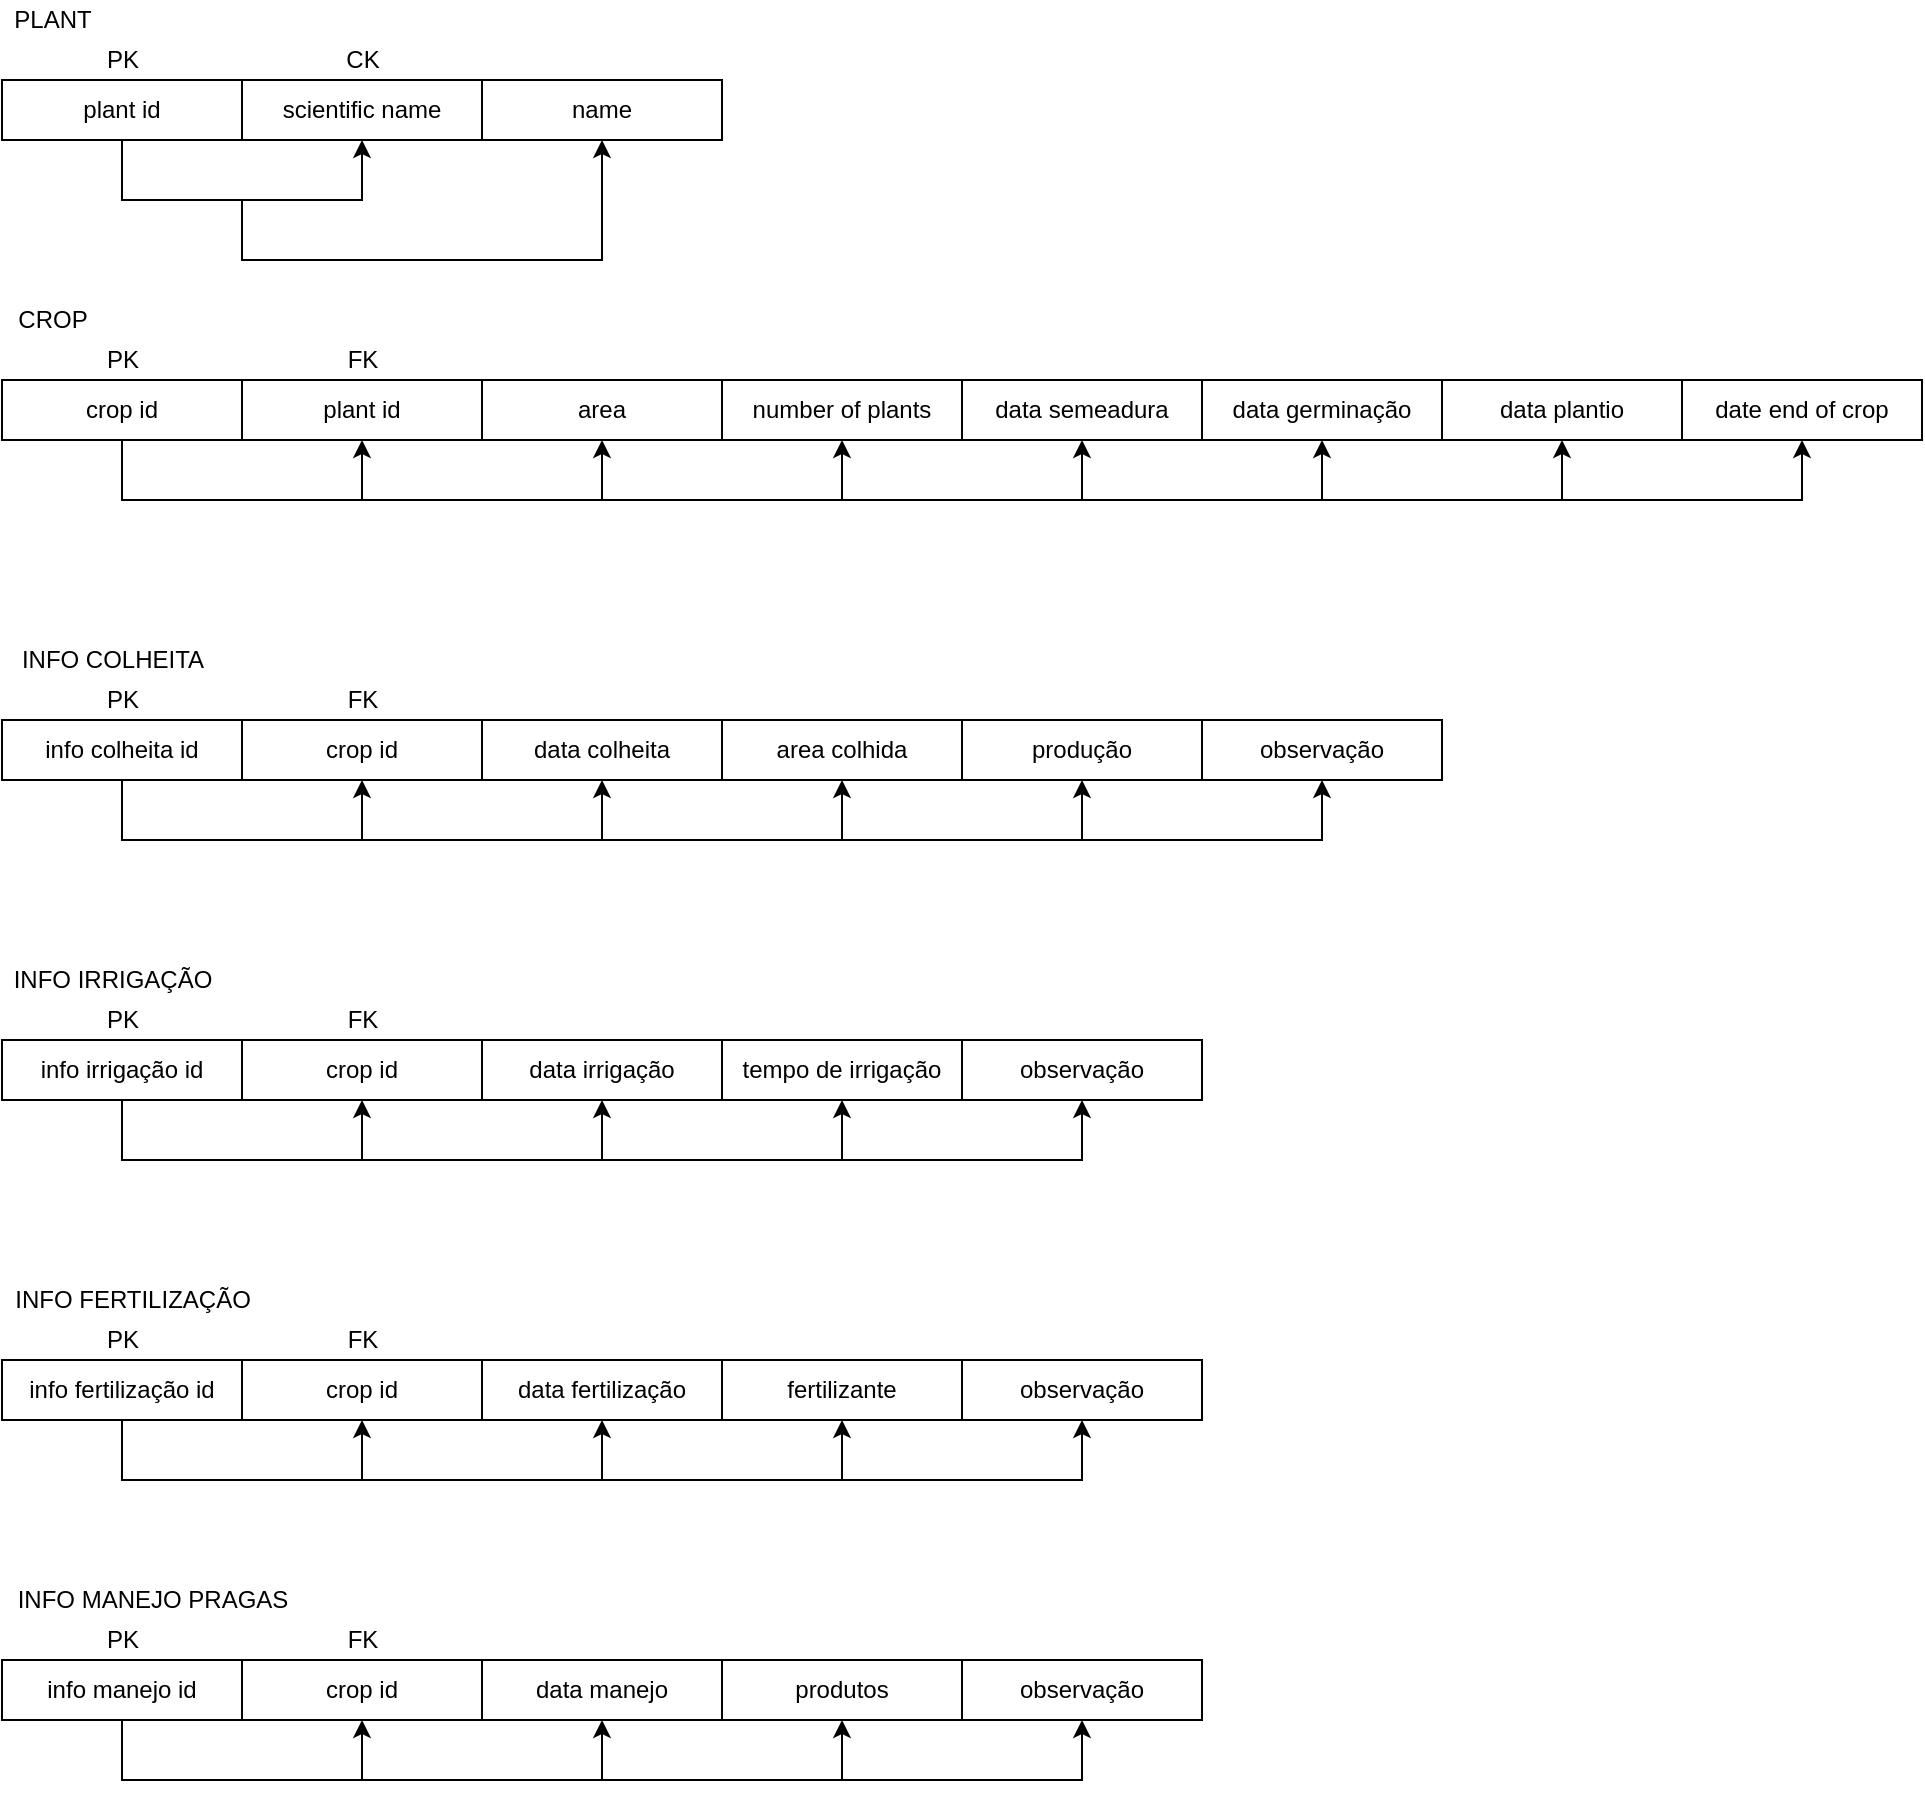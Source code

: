 <mxfile version="16.1.2" type="device"><diagram id="R2lEEEUBdFMjLlhIrx00" name="Page-1"><mxGraphModel dx="868" dy="593" grid="1" gridSize="10" guides="1" tooltips="1" connect="1" arrows="1" fold="1" page="1" pageScale="1" pageWidth="850" pageHeight="1100" math="0" shadow="0" extFonts="Permanent Marker^https://fonts.googleapis.com/css?family=Permanent+Marker"><root><mxCell id="0"/><mxCell id="1" parent="0"/><mxCell id="eOsGhqvjalcYXfXRWb8f-1" value="plant id" style="rounded=0;whiteSpace=wrap;html=1;fillColor=default;" parent="1" vertex="1"><mxGeometry x="80" y="90" width="120" height="30" as="geometry"/></mxCell><mxCell id="eOsGhqvjalcYXfXRWb8f-3" value="name" style="rounded=0;whiteSpace=wrap;html=1;fillColor=default;" parent="1" vertex="1"><mxGeometry x="320" y="90" width="120" height="30" as="geometry"/></mxCell><mxCell id="eOsGhqvjalcYXfXRWb8f-4" value="scientific name" style="rounded=0;whiteSpace=wrap;html=1;fillColor=default;" parent="1" vertex="1"><mxGeometry x="200" y="90" width="120" height="30" as="geometry"/></mxCell><mxCell id="eOsGhqvjalcYXfXRWb8f-5" value="PLANT" style="text;html=1;align=center;verticalAlign=middle;resizable=0;points=[];autosize=1;strokeColor=none;fillColor=none;" parent="1" vertex="1"><mxGeometry x="80" y="50" width="50" height="20" as="geometry"/></mxCell><mxCell id="eOsGhqvjalcYXfXRWb8f-6" value="PK" style="text;html=1;align=center;verticalAlign=middle;resizable=0;points=[];autosize=1;strokeColor=none;fillColor=none;" parent="1" vertex="1"><mxGeometry x="125" y="70" width="30" height="20" as="geometry"/></mxCell><mxCell id="eOsGhqvjalcYXfXRWb8f-20" style="edgeStyle=orthogonalEdgeStyle;rounded=0;orthogonalLoop=1;jettySize=auto;html=1;exitX=0.5;exitY=1;exitDx=0;exitDy=0;entryX=0.5;entryY=1;entryDx=0;entryDy=0;" parent="1" source="eOsGhqvjalcYXfXRWb8f-7" target="eOsGhqvjalcYXfXRWb8f-8" edge="1"><mxGeometry relative="1" as="geometry"><Array as="points"><mxPoint x="140" y="300"/><mxPoint x="260" y="300"/><mxPoint x="260" y="300"/></Array></mxGeometry></mxCell><mxCell id="eOsGhqvjalcYXfXRWb8f-7" value="crop id" style="rounded=0;whiteSpace=wrap;html=1;fillColor=default;" parent="1" vertex="1"><mxGeometry x="80" y="240" width="120" height="30" as="geometry"/></mxCell><mxCell id="eOsGhqvjalcYXfXRWb8f-8" value="plant id" style="rounded=0;whiteSpace=wrap;html=1;fillColor=default;" parent="1" vertex="1"><mxGeometry x="200" y="240" width="120" height="30" as="geometry"/></mxCell><mxCell id="eOsGhqvjalcYXfXRWb8f-9" value="PK" style="text;html=1;align=center;verticalAlign=middle;resizable=0;points=[];autosize=1;strokeColor=none;fillColor=none;" parent="1" vertex="1"><mxGeometry x="125" y="220" width="30" height="20" as="geometry"/></mxCell><mxCell id="eOsGhqvjalcYXfXRWb8f-10" value="FK" style="text;html=1;align=center;verticalAlign=middle;resizable=0;points=[];autosize=1;strokeColor=none;fillColor=none;" parent="1" vertex="1"><mxGeometry x="245" y="220" width="30" height="20" as="geometry"/></mxCell><mxCell id="eOsGhqvjalcYXfXRWb8f-12" value="area" style="rounded=0;whiteSpace=wrap;html=1;fillColor=default;" parent="1" vertex="1"><mxGeometry x="320" y="240" width="120" height="30" as="geometry"/></mxCell><mxCell id="eOsGhqvjalcYXfXRWb8f-13" value="number of plants" style="rounded=0;whiteSpace=wrap;html=1;fillColor=default;" parent="1" vertex="1"><mxGeometry x="440" y="240" width="120" height="30" as="geometry"/></mxCell><mxCell id="eOsGhqvjalcYXfXRWb8f-15" value="CROP" style="text;html=1;align=center;verticalAlign=middle;resizable=0;points=[];autosize=1;strokeColor=none;fillColor=none;" parent="1" vertex="1"><mxGeometry x="80" y="200" width="50" height="20" as="geometry"/></mxCell><mxCell id="eOsGhqvjalcYXfXRWb8f-16" value="data semeadura" style="rounded=0;whiteSpace=wrap;html=1;fillColor=default;" parent="1" vertex="1"><mxGeometry x="560" y="240" width="120" height="30" as="geometry"/></mxCell><mxCell id="eOsGhqvjalcYXfXRWb8f-17" value="data germinação" style="rounded=0;whiteSpace=wrap;html=1;fillColor=default;" parent="1" vertex="1"><mxGeometry x="680" y="240" width="120" height="30" as="geometry"/></mxCell><mxCell id="eOsGhqvjalcYXfXRWb8f-18" value="data plantio" style="rounded=0;whiteSpace=wrap;html=1;fillColor=default;" parent="1" vertex="1"><mxGeometry x="800" y="240" width="120" height="30" as="geometry"/></mxCell><mxCell id="eOsGhqvjalcYXfXRWb8f-19" value="date end of crop" style="rounded=0;whiteSpace=wrap;html=1;fillColor=default;" parent="1" vertex="1"><mxGeometry x="920" y="240" width="120" height="30" as="geometry"/></mxCell><mxCell id="eOsGhqvjalcYXfXRWb8f-27" value="" style="endArrow=classic;html=1;rounded=0;entryX=0.5;entryY=1;entryDx=0;entryDy=0;" parent="1" target="eOsGhqvjalcYXfXRWb8f-12" edge="1"><mxGeometry width="50" height="50" relative="1" as="geometry"><mxPoint x="260" y="300" as="sourcePoint"/><mxPoint x="370" y="330" as="targetPoint"/><Array as="points"><mxPoint x="380" y="300"/></Array></mxGeometry></mxCell><mxCell id="eOsGhqvjalcYXfXRWb8f-28" value="" style="endArrow=classic;html=1;rounded=0;entryX=0.5;entryY=1;entryDx=0;entryDy=0;" parent="1" edge="1"><mxGeometry width="50" height="50" relative="1" as="geometry"><mxPoint x="380" y="300" as="sourcePoint"/><mxPoint x="500" y="270" as="targetPoint"/><Array as="points"><mxPoint x="500" y="300"/></Array></mxGeometry></mxCell><mxCell id="eOsGhqvjalcYXfXRWb8f-30" value="" style="endArrow=classic;html=1;rounded=0;entryX=0.5;entryY=1;entryDx=0;entryDy=0;" parent="1" edge="1"><mxGeometry width="50" height="50" relative="1" as="geometry"><mxPoint x="500" y="300" as="sourcePoint"/><mxPoint x="620" y="270" as="targetPoint"/><Array as="points"><mxPoint x="620" y="300"/></Array></mxGeometry></mxCell><mxCell id="eOsGhqvjalcYXfXRWb8f-31" value="" style="endArrow=classic;html=1;rounded=0;entryX=0.5;entryY=1;entryDx=0;entryDy=0;" parent="1" edge="1"><mxGeometry width="50" height="50" relative="1" as="geometry"><mxPoint x="620" y="300" as="sourcePoint"/><mxPoint x="740" y="270" as="targetPoint"/><Array as="points"><mxPoint x="740" y="300"/></Array></mxGeometry></mxCell><mxCell id="eOsGhqvjalcYXfXRWb8f-32" value="" style="endArrow=classic;html=1;rounded=0;entryX=0.5;entryY=1;entryDx=0;entryDy=0;" parent="1" edge="1"><mxGeometry width="50" height="50" relative="1" as="geometry"><mxPoint x="740" y="300" as="sourcePoint"/><mxPoint x="860" y="270" as="targetPoint"/><Array as="points"><mxPoint x="860" y="300"/></Array></mxGeometry></mxCell><mxCell id="eOsGhqvjalcYXfXRWb8f-33" value="" style="endArrow=classic;html=1;rounded=0;entryX=0.5;entryY=1;entryDx=0;entryDy=0;" parent="1" edge="1"><mxGeometry width="50" height="50" relative="1" as="geometry"><mxPoint x="860" y="300" as="sourcePoint"/><mxPoint x="980" y="270" as="targetPoint"/><Array as="points"><mxPoint x="980" y="300"/></Array></mxGeometry></mxCell><mxCell id="eOsGhqvjalcYXfXRWb8f-34" style="edgeStyle=orthogonalEdgeStyle;rounded=0;orthogonalLoop=1;jettySize=auto;html=1;exitX=0.5;exitY=1;exitDx=0;exitDy=0;entryX=0.5;entryY=1;entryDx=0;entryDy=0;" parent="1" edge="1"><mxGeometry relative="1" as="geometry"><mxPoint x="140" y="120" as="sourcePoint"/><mxPoint x="260" y="120" as="targetPoint"/><Array as="points"><mxPoint x="140" y="150"/><mxPoint x="260" y="150"/><mxPoint x="260" y="150"/></Array></mxGeometry></mxCell><mxCell id="eOsGhqvjalcYXfXRWb8f-35" value="" style="endArrow=classic;html=1;rounded=0;entryX=0.5;entryY=1;entryDx=0;entryDy=0;" parent="1" target="eOsGhqvjalcYXfXRWb8f-3" edge="1"><mxGeometry width="50" height="50" relative="1" as="geometry"><mxPoint x="200" y="150" as="sourcePoint"/><mxPoint x="380" y="150" as="targetPoint"/><Array as="points"><mxPoint x="200" y="180"/><mxPoint x="380" y="180"/></Array></mxGeometry></mxCell><mxCell id="eOsGhqvjalcYXfXRWb8f-36" value="info colheita id" style="rounded=0;whiteSpace=wrap;html=1;fillColor=default;" parent="1" vertex="1"><mxGeometry x="80" y="410" width="120" height="30" as="geometry"/></mxCell><mxCell id="eOsGhqvjalcYXfXRWb8f-37" value="crop id" style="rounded=0;whiteSpace=wrap;html=1;fillColor=default;" parent="1" vertex="1"><mxGeometry x="200" y="410" width="120" height="30" as="geometry"/></mxCell><mxCell id="eOsGhqvjalcYXfXRWb8f-38" value="PK" style="text;html=1;align=center;verticalAlign=middle;resizable=0;points=[];autosize=1;strokeColor=none;fillColor=none;" parent="1" vertex="1"><mxGeometry x="125" y="390" width="30" height="20" as="geometry"/></mxCell><mxCell id="eOsGhqvjalcYXfXRWb8f-39" value="FK" style="text;html=1;align=center;verticalAlign=middle;resizable=0;points=[];autosize=1;strokeColor=none;fillColor=none;" parent="1" vertex="1"><mxGeometry x="245" y="390" width="30" height="20" as="geometry"/></mxCell><mxCell id="eOsGhqvjalcYXfXRWb8f-40" value="INFO COLHEITA" style="text;html=1;align=center;verticalAlign=middle;resizable=0;points=[];autosize=1;strokeColor=none;fillColor=none;" parent="1" vertex="1"><mxGeometry x="80" y="370" width="110" height="20" as="geometry"/></mxCell><mxCell id="eOsGhqvjalcYXfXRWb8f-41" value="data colheita" style="rounded=0;whiteSpace=wrap;html=1;fillColor=default;" parent="1" vertex="1"><mxGeometry x="320" y="410" width="120" height="30" as="geometry"/></mxCell><mxCell id="eOsGhqvjalcYXfXRWb8f-42" value="area colhida" style="rounded=0;whiteSpace=wrap;html=1;fillColor=default;" parent="1" vertex="1"><mxGeometry x="440" y="410" width="120" height="30" as="geometry"/></mxCell><mxCell id="eOsGhqvjalcYXfXRWb8f-43" value="produção" style="rounded=0;whiteSpace=wrap;html=1;fillColor=default;" parent="1" vertex="1"><mxGeometry x="560" y="410" width="120" height="30" as="geometry"/></mxCell><mxCell id="eOsGhqvjalcYXfXRWb8f-44" value="observação" style="rounded=0;whiteSpace=wrap;html=1;fillColor=default;" parent="1" vertex="1"><mxGeometry x="680" y="410" width="120" height="30" as="geometry"/></mxCell><mxCell id="eOsGhqvjalcYXfXRWb8f-45" style="edgeStyle=orthogonalEdgeStyle;rounded=0;orthogonalLoop=1;jettySize=auto;html=1;exitX=0.5;exitY=1;exitDx=0;exitDy=0;entryX=0.5;entryY=1;entryDx=0;entryDy=0;" parent="1" edge="1"><mxGeometry relative="1" as="geometry"><mxPoint x="140" y="440" as="sourcePoint"/><mxPoint x="260" y="440" as="targetPoint"/><Array as="points"><mxPoint x="140" y="470"/><mxPoint x="260" y="470"/><mxPoint x="260" y="470"/></Array></mxGeometry></mxCell><mxCell id="eOsGhqvjalcYXfXRWb8f-46" value="" style="endArrow=classic;html=1;rounded=0;entryX=0.5;entryY=1;entryDx=0;entryDy=0;" parent="1" edge="1"><mxGeometry width="50" height="50" relative="1" as="geometry"><mxPoint x="260" y="470" as="sourcePoint"/><mxPoint x="380" y="440" as="targetPoint"/><Array as="points"><mxPoint x="380" y="470"/></Array></mxGeometry></mxCell><mxCell id="eOsGhqvjalcYXfXRWb8f-47" value="" style="endArrow=classic;html=1;rounded=0;entryX=0.5;entryY=1;entryDx=0;entryDy=0;" parent="1" edge="1"><mxGeometry width="50" height="50" relative="1" as="geometry"><mxPoint x="380" y="470" as="sourcePoint"/><mxPoint x="500" y="440" as="targetPoint"/><Array as="points"><mxPoint x="500" y="470"/></Array></mxGeometry></mxCell><mxCell id="eOsGhqvjalcYXfXRWb8f-48" value="" style="endArrow=classic;html=1;rounded=0;entryX=0.5;entryY=1;entryDx=0;entryDy=0;" parent="1" edge="1"><mxGeometry width="50" height="50" relative="1" as="geometry"><mxPoint x="500" y="470" as="sourcePoint"/><mxPoint x="620" y="440" as="targetPoint"/><Array as="points"><mxPoint x="620" y="470"/></Array></mxGeometry></mxCell><mxCell id="eOsGhqvjalcYXfXRWb8f-49" value="" style="endArrow=classic;html=1;rounded=0;entryX=0.5;entryY=1;entryDx=0;entryDy=0;" parent="1" edge="1"><mxGeometry width="50" height="50" relative="1" as="geometry"><mxPoint x="620" y="470" as="sourcePoint"/><mxPoint x="740" y="440" as="targetPoint"/><Array as="points"><mxPoint x="740" y="470"/></Array></mxGeometry></mxCell><mxCell id="eOsGhqvjalcYXfXRWb8f-50" value="info irrigação id" style="rounded=0;whiteSpace=wrap;html=1;fillColor=default;" parent="1" vertex="1"><mxGeometry x="80" y="570" width="120" height="30" as="geometry"/></mxCell><mxCell id="eOsGhqvjalcYXfXRWb8f-51" value="crop id" style="rounded=0;whiteSpace=wrap;html=1;fillColor=default;" parent="1" vertex="1"><mxGeometry x="200" y="570" width="120" height="30" as="geometry"/></mxCell><mxCell id="eOsGhqvjalcYXfXRWb8f-52" value="PK" style="text;html=1;align=center;verticalAlign=middle;resizable=0;points=[];autosize=1;strokeColor=none;fillColor=none;" parent="1" vertex="1"><mxGeometry x="125" y="550" width="30" height="20" as="geometry"/></mxCell><mxCell id="eOsGhqvjalcYXfXRWb8f-53" value="FK" style="text;html=1;align=center;verticalAlign=middle;resizable=0;points=[];autosize=1;strokeColor=none;fillColor=none;" parent="1" vertex="1"><mxGeometry x="245" y="550" width="30" height="20" as="geometry"/></mxCell><mxCell id="eOsGhqvjalcYXfXRWb8f-54" value="INFO IRRIGAÇÃO" style="text;html=1;align=center;verticalAlign=middle;resizable=0;points=[];autosize=1;strokeColor=none;fillColor=none;" parent="1" vertex="1"><mxGeometry x="80" y="530" width="110" height="20" as="geometry"/></mxCell><mxCell id="eOsGhqvjalcYXfXRWb8f-55" value="data irrigação" style="rounded=0;whiteSpace=wrap;html=1;fillColor=default;" parent="1" vertex="1"><mxGeometry x="320" y="570" width="120" height="30" as="geometry"/></mxCell><mxCell id="eOsGhqvjalcYXfXRWb8f-56" value="tempo de irrigação" style="rounded=0;whiteSpace=wrap;html=1;fillColor=default;" parent="1" vertex="1"><mxGeometry x="440" y="570" width="120" height="30" as="geometry"/></mxCell><mxCell id="eOsGhqvjalcYXfXRWb8f-57" value="observação" style="rounded=0;whiteSpace=wrap;html=1;fillColor=default;" parent="1" vertex="1"><mxGeometry x="560" y="570" width="120" height="30" as="geometry"/></mxCell><mxCell id="eOsGhqvjalcYXfXRWb8f-59" style="edgeStyle=orthogonalEdgeStyle;rounded=0;orthogonalLoop=1;jettySize=auto;html=1;exitX=0.5;exitY=1;exitDx=0;exitDy=0;entryX=0.5;entryY=1;entryDx=0;entryDy=0;" parent="1" edge="1"><mxGeometry relative="1" as="geometry"><mxPoint x="140" y="600" as="sourcePoint"/><mxPoint x="260" y="600" as="targetPoint"/><Array as="points"><mxPoint x="140" y="630"/><mxPoint x="260" y="630"/><mxPoint x="260" y="630"/></Array></mxGeometry></mxCell><mxCell id="eOsGhqvjalcYXfXRWb8f-60" value="" style="endArrow=classic;html=1;rounded=0;entryX=0.5;entryY=1;entryDx=0;entryDy=0;" parent="1" edge="1"><mxGeometry width="50" height="50" relative="1" as="geometry"><mxPoint x="260" y="630" as="sourcePoint"/><mxPoint x="380" y="600" as="targetPoint"/><Array as="points"><mxPoint x="380" y="630"/></Array></mxGeometry></mxCell><mxCell id="eOsGhqvjalcYXfXRWb8f-61" value="" style="endArrow=classic;html=1;rounded=0;entryX=0.5;entryY=1;entryDx=0;entryDy=0;" parent="1" edge="1"><mxGeometry width="50" height="50" relative="1" as="geometry"><mxPoint x="380" y="630" as="sourcePoint"/><mxPoint x="500" y="600" as="targetPoint"/><Array as="points"><mxPoint x="500" y="630"/></Array></mxGeometry></mxCell><mxCell id="eOsGhqvjalcYXfXRWb8f-62" value="" style="endArrow=classic;html=1;rounded=0;entryX=0.5;entryY=1;entryDx=0;entryDy=0;" parent="1" edge="1"><mxGeometry width="50" height="50" relative="1" as="geometry"><mxPoint x="500" y="630" as="sourcePoint"/><mxPoint x="620" y="600" as="targetPoint"/><Array as="points"><mxPoint x="620" y="630"/></Array></mxGeometry></mxCell><mxCell id="eOsGhqvjalcYXfXRWb8f-63" value="info fertilização id" style="rounded=0;whiteSpace=wrap;html=1;fillColor=default;" parent="1" vertex="1"><mxGeometry x="80" y="730" width="120" height="30" as="geometry"/></mxCell><mxCell id="eOsGhqvjalcYXfXRWb8f-64" value="crop id" style="rounded=0;whiteSpace=wrap;html=1;fillColor=default;" parent="1" vertex="1"><mxGeometry x="200" y="730" width="120" height="30" as="geometry"/></mxCell><mxCell id="eOsGhqvjalcYXfXRWb8f-65" value="data fertilização" style="rounded=0;whiteSpace=wrap;html=1;fillColor=default;" parent="1" vertex="1"><mxGeometry x="320" y="730" width="120" height="30" as="geometry"/></mxCell><mxCell id="eOsGhqvjalcYXfXRWb8f-66" value="fertilizante" style="rounded=0;whiteSpace=wrap;html=1;fillColor=default;" parent="1" vertex="1"><mxGeometry x="440" y="730" width="120" height="30" as="geometry"/></mxCell><mxCell id="eOsGhqvjalcYXfXRWb8f-67" value="observação" style="rounded=0;whiteSpace=wrap;html=1;fillColor=default;" parent="1" vertex="1"><mxGeometry x="560" y="730" width="120" height="30" as="geometry"/></mxCell><mxCell id="eOsGhqvjalcYXfXRWb8f-68" value="PK" style="text;html=1;align=center;verticalAlign=middle;resizable=0;points=[];autosize=1;strokeColor=none;fillColor=none;" parent="1" vertex="1"><mxGeometry x="125" y="710" width="30" height="20" as="geometry"/></mxCell><mxCell id="eOsGhqvjalcYXfXRWb8f-69" value="FK" style="text;html=1;align=center;verticalAlign=middle;resizable=0;points=[];autosize=1;strokeColor=none;fillColor=none;" parent="1" vertex="1"><mxGeometry x="245" y="710" width="30" height="20" as="geometry"/></mxCell><mxCell id="eOsGhqvjalcYXfXRWb8f-70" value="INFO FERTILIZAÇÃO" style="text;html=1;align=center;verticalAlign=middle;resizable=0;points=[];autosize=1;strokeColor=none;fillColor=none;" parent="1" vertex="1"><mxGeometry x="80" y="690" width="130" height="20" as="geometry"/></mxCell><mxCell id="eOsGhqvjalcYXfXRWb8f-71" value="info manejo id" style="rounded=0;whiteSpace=wrap;html=1;fillColor=default;" parent="1" vertex="1"><mxGeometry x="80" y="880" width="120" height="30" as="geometry"/></mxCell><mxCell id="eOsGhqvjalcYXfXRWb8f-72" value="crop id" style="rounded=0;whiteSpace=wrap;html=1;fillColor=default;" parent="1" vertex="1"><mxGeometry x="200" y="880" width="120" height="30" as="geometry"/></mxCell><mxCell id="eOsGhqvjalcYXfXRWb8f-73" value="data manejo" style="rounded=0;whiteSpace=wrap;html=1;fillColor=default;" parent="1" vertex="1"><mxGeometry x="320" y="880" width="120" height="30" as="geometry"/></mxCell><mxCell id="eOsGhqvjalcYXfXRWb8f-74" value="produtos" style="rounded=0;whiteSpace=wrap;html=1;fillColor=default;" parent="1" vertex="1"><mxGeometry x="440" y="880" width="120" height="30" as="geometry"/></mxCell><mxCell id="eOsGhqvjalcYXfXRWb8f-75" value="observação" style="rounded=0;whiteSpace=wrap;html=1;fillColor=default;" parent="1" vertex="1"><mxGeometry x="560" y="880" width="120" height="30" as="geometry"/></mxCell><mxCell id="eOsGhqvjalcYXfXRWb8f-76" value="PK" style="text;html=1;align=center;verticalAlign=middle;resizable=0;points=[];autosize=1;strokeColor=none;fillColor=none;" parent="1" vertex="1"><mxGeometry x="125" y="860" width="30" height="20" as="geometry"/></mxCell><mxCell id="eOsGhqvjalcYXfXRWb8f-77" value="FK" style="text;html=1;align=center;verticalAlign=middle;resizable=0;points=[];autosize=1;strokeColor=none;fillColor=none;" parent="1" vertex="1"><mxGeometry x="245" y="860" width="30" height="20" as="geometry"/></mxCell><mxCell id="eOsGhqvjalcYXfXRWb8f-78" value="INFO MANEJO PRAGAS" style="text;html=1;align=center;verticalAlign=middle;resizable=0;points=[];autosize=1;strokeColor=none;fillColor=none;" parent="1" vertex="1"><mxGeometry x="80" y="840" width="150" height="20" as="geometry"/></mxCell><mxCell id="eOsGhqvjalcYXfXRWb8f-79" style="edgeStyle=orthogonalEdgeStyle;rounded=0;orthogonalLoop=1;jettySize=auto;html=1;exitX=0.5;exitY=1;exitDx=0;exitDy=0;entryX=0.5;entryY=1;entryDx=0;entryDy=0;" parent="1" edge="1"><mxGeometry relative="1" as="geometry"><mxPoint x="140" y="760" as="sourcePoint"/><mxPoint x="260" y="760" as="targetPoint"/><Array as="points"><mxPoint x="140" y="790"/><mxPoint x="260" y="790"/><mxPoint x="260" y="790"/></Array></mxGeometry></mxCell><mxCell id="eOsGhqvjalcYXfXRWb8f-80" style="edgeStyle=orthogonalEdgeStyle;rounded=0;orthogonalLoop=1;jettySize=auto;html=1;exitX=0.5;exitY=1;exitDx=0;exitDy=0;entryX=0.5;entryY=1;entryDx=0;entryDy=0;" parent="1" edge="1"><mxGeometry relative="1" as="geometry"><mxPoint x="140" y="910" as="sourcePoint"/><mxPoint x="260" y="910" as="targetPoint"/><Array as="points"><mxPoint x="140" y="940"/><mxPoint x="260" y="940"/><mxPoint x="260" y="940"/></Array></mxGeometry></mxCell><mxCell id="eOsGhqvjalcYXfXRWb8f-81" value="" style="endArrow=classic;html=1;rounded=0;entryX=0.5;entryY=1;entryDx=0;entryDy=0;" parent="1" edge="1"><mxGeometry width="50" height="50" relative="1" as="geometry"><mxPoint x="260" y="790" as="sourcePoint"/><mxPoint x="380" y="760" as="targetPoint"/><Array as="points"><mxPoint x="380" y="790"/></Array></mxGeometry></mxCell><mxCell id="eOsGhqvjalcYXfXRWb8f-82" value="" style="endArrow=classic;html=1;rounded=0;entryX=0.5;entryY=1;entryDx=0;entryDy=0;" parent="1" edge="1"><mxGeometry width="50" height="50" relative="1" as="geometry"><mxPoint x="380" y="790" as="sourcePoint"/><mxPoint x="500" y="760" as="targetPoint"/><Array as="points"><mxPoint x="500" y="790"/></Array></mxGeometry></mxCell><mxCell id="eOsGhqvjalcYXfXRWb8f-83" value="" style="endArrow=classic;html=1;rounded=0;entryX=0.5;entryY=1;entryDx=0;entryDy=0;" parent="1" edge="1"><mxGeometry width="50" height="50" relative="1" as="geometry"><mxPoint x="500" y="790" as="sourcePoint"/><mxPoint x="620" y="760" as="targetPoint"/><Array as="points"><mxPoint x="620" y="790"/></Array></mxGeometry></mxCell><mxCell id="eOsGhqvjalcYXfXRWb8f-84" value="" style="endArrow=classic;html=1;rounded=0;entryX=0.5;entryY=1;entryDx=0;entryDy=0;" parent="1" edge="1"><mxGeometry width="50" height="50" relative="1" as="geometry"><mxPoint x="260" y="940" as="sourcePoint"/><mxPoint x="380" y="910" as="targetPoint"/><Array as="points"><mxPoint x="380" y="940"/></Array></mxGeometry></mxCell><mxCell id="eOsGhqvjalcYXfXRWb8f-85" value="" style="endArrow=classic;html=1;rounded=0;entryX=0.5;entryY=1;entryDx=0;entryDy=0;" parent="1" edge="1"><mxGeometry width="50" height="50" relative="1" as="geometry"><mxPoint x="380" y="940" as="sourcePoint"/><mxPoint x="500" y="910" as="targetPoint"/><Array as="points"><mxPoint x="500" y="940"/></Array></mxGeometry></mxCell><mxCell id="eOsGhqvjalcYXfXRWb8f-86" value="" style="endArrow=classic;html=1;rounded=0;entryX=0.5;entryY=1;entryDx=0;entryDy=0;" parent="1" edge="1"><mxGeometry width="50" height="50" relative="1" as="geometry"><mxPoint x="500" y="940" as="sourcePoint"/><mxPoint x="620" y="910" as="targetPoint"/><Array as="points"><mxPoint x="620" y="940"/></Array></mxGeometry></mxCell><mxCell id="Pdn4NRtDRC-jsirEp371-1" value="CK" style="text;html=1;align=center;verticalAlign=middle;resizable=0;points=[];autosize=1;strokeColor=none;fillColor=none;" parent="1" vertex="1"><mxGeometry x="245" y="70" width="30" height="20" as="geometry"/></mxCell></root></mxGraphModel></diagram></mxfile>